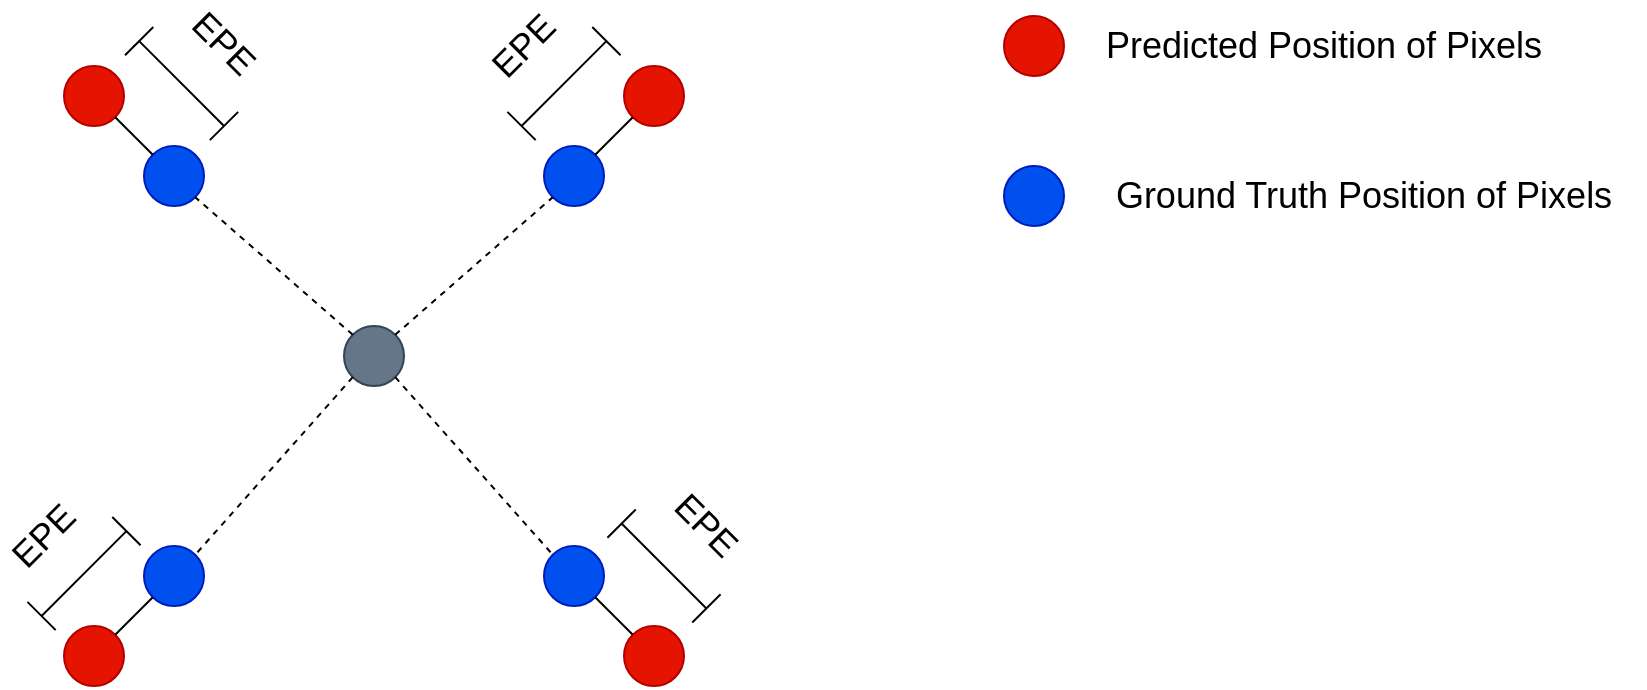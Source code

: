 <mxfile version="13.7.7" type="github">
  <diagram id="QpmHISXzCMV9x8H14dAg" name="Page-1">
    <mxGraphModel dx="1024" dy="654" grid="1" gridSize="10" guides="1" tooltips="1" connect="1" arrows="1" fold="1" page="1" pageScale="1" pageWidth="1169" pageHeight="827" math="0" shadow="0">
      <root>
        <mxCell id="0" />
        <mxCell id="1" parent="0" />
        <mxCell id="6RJOtlt90jfbvBGePQ3--1" value="" style="ellipse;whiteSpace=wrap;html=1;aspect=fixed;fillColor=#0050ef;strokeColor=#001DBC;fontColor=#ffffff;" vertex="1" parent="1">
          <mxGeometry x="220" y="190" width="30" height="30" as="geometry" />
        </mxCell>
        <mxCell id="6RJOtlt90jfbvBGePQ3--2" value="" style="ellipse;whiteSpace=wrap;html=1;aspect=fixed;fillColor=#0050ef;strokeColor=#001DBC;fontColor=#ffffff;" vertex="1" parent="1">
          <mxGeometry x="420" y="190" width="30" height="30" as="geometry" />
        </mxCell>
        <mxCell id="6RJOtlt90jfbvBGePQ3--3" value="" style="ellipse;whiteSpace=wrap;html=1;aspect=fixed;fillColor=#647687;strokeColor=#314354;fontColor=#ffffff;" vertex="1" parent="1">
          <mxGeometry x="320" y="280" width="30" height="30" as="geometry" />
        </mxCell>
        <mxCell id="6RJOtlt90jfbvBGePQ3--4" value="" style="ellipse;whiteSpace=wrap;html=1;aspect=fixed;fillColor=#0050ef;strokeColor=#001DBC;fontColor=#ffffff;" vertex="1" parent="1">
          <mxGeometry x="220" y="390" width="30" height="30" as="geometry" />
        </mxCell>
        <mxCell id="6RJOtlt90jfbvBGePQ3--6" value="" style="ellipse;whiteSpace=wrap;html=1;aspect=fixed;fillColor=#0050ef;strokeColor=#001DBC;fontColor=#ffffff;" vertex="1" parent="1">
          <mxGeometry x="420" y="390" width="30" height="30" as="geometry" />
        </mxCell>
        <mxCell id="6RJOtlt90jfbvBGePQ3--7" value="" style="ellipse;whiteSpace=wrap;html=1;aspect=fixed;fillColor=#e51400;strokeColor=#B20000;fontColor=#ffffff;" vertex="1" parent="1">
          <mxGeometry x="180" y="150" width="30" height="30" as="geometry" />
        </mxCell>
        <mxCell id="6RJOtlt90jfbvBGePQ3--8" value="" style="ellipse;whiteSpace=wrap;html=1;aspect=fixed;fillColor=#e51400;strokeColor=#B20000;fontColor=#ffffff;" vertex="1" parent="1">
          <mxGeometry x="460" y="430" width="30" height="30" as="geometry" />
        </mxCell>
        <mxCell id="6RJOtlt90jfbvBGePQ3--9" value="" style="ellipse;whiteSpace=wrap;html=1;aspect=fixed;fillColor=#e51400;strokeColor=#B20000;fontColor=#ffffff;" vertex="1" parent="1">
          <mxGeometry x="460" y="150" width="30" height="30" as="geometry" />
        </mxCell>
        <mxCell id="6RJOtlt90jfbvBGePQ3--10" value="" style="ellipse;whiteSpace=wrap;html=1;aspect=fixed;fillColor=#e51400;strokeColor=#B20000;fontColor=#ffffff;" vertex="1" parent="1">
          <mxGeometry x="180" y="430" width="30" height="30" as="geometry" />
        </mxCell>
        <mxCell id="6RJOtlt90jfbvBGePQ3--11" value="" style="endArrow=none;dashed=1;html=1;exitX=1;exitY=0;exitDx=0;exitDy=0;entryX=0;entryY=1;entryDx=0;entryDy=0;" edge="1" parent="1" source="6RJOtlt90jfbvBGePQ3--3" target="6RJOtlt90jfbvBGePQ3--2">
          <mxGeometry width="50" height="50" relative="1" as="geometry">
            <mxPoint x="430" y="300" as="sourcePoint" />
            <mxPoint x="480" y="250" as="targetPoint" />
          </mxGeometry>
        </mxCell>
        <mxCell id="6RJOtlt90jfbvBGePQ3--12" value="" style="endArrow=none;dashed=1;html=1;exitX=0;exitY=0;exitDx=0;exitDy=0;entryX=1;entryY=1;entryDx=0;entryDy=0;" edge="1" parent="1" source="6RJOtlt90jfbvBGePQ3--3" target="6RJOtlt90jfbvBGePQ3--1">
          <mxGeometry width="50" height="50" relative="1" as="geometry">
            <mxPoint x="355.607" y="294.393" as="sourcePoint" />
            <mxPoint x="444.393" y="225.607" as="targetPoint" />
          </mxGeometry>
        </mxCell>
        <mxCell id="6RJOtlt90jfbvBGePQ3--13" value="" style="endArrow=none;dashed=1;html=1;exitX=1;exitY=1;exitDx=0;exitDy=0;entryX=0;entryY=0;entryDx=0;entryDy=0;" edge="1" parent="1" source="6RJOtlt90jfbvBGePQ3--3" target="6RJOtlt90jfbvBGePQ3--6">
          <mxGeometry width="50" height="50" relative="1" as="geometry">
            <mxPoint x="365.607" y="304.393" as="sourcePoint" />
            <mxPoint x="454.393" y="235.607" as="targetPoint" />
          </mxGeometry>
        </mxCell>
        <mxCell id="6RJOtlt90jfbvBGePQ3--14" value="" style="endArrow=none;dashed=1;html=1;exitX=0;exitY=1;exitDx=0;exitDy=0;entryX=1;entryY=0;entryDx=0;entryDy=0;" edge="1" parent="1" source="6RJOtlt90jfbvBGePQ3--3" target="6RJOtlt90jfbvBGePQ3--4">
          <mxGeometry width="50" height="50" relative="1" as="geometry">
            <mxPoint x="375.607" y="314.393" as="sourcePoint" />
            <mxPoint x="464.393" y="245.607" as="targetPoint" />
          </mxGeometry>
        </mxCell>
        <mxCell id="6RJOtlt90jfbvBGePQ3--19" value="" style="endArrow=none;html=1;exitX=0;exitY=0;exitDx=0;exitDy=0;entryX=1;entryY=1;entryDx=0;entryDy=0;" edge="1" parent="1" source="6RJOtlt90jfbvBGePQ3--1" target="6RJOtlt90jfbvBGePQ3--7">
          <mxGeometry width="50" height="50" relative="1" as="geometry">
            <mxPoint x="430" y="300" as="sourcePoint" />
            <mxPoint x="480" y="250" as="targetPoint" />
          </mxGeometry>
        </mxCell>
        <mxCell id="6RJOtlt90jfbvBGePQ3--20" value="" style="endArrow=none;html=1;exitX=1;exitY=0;exitDx=0;exitDy=0;entryX=0;entryY=1;entryDx=0;entryDy=0;" edge="1" parent="1" source="6RJOtlt90jfbvBGePQ3--2" target="6RJOtlt90jfbvBGePQ3--9">
          <mxGeometry width="50" height="50" relative="1" as="geometry">
            <mxPoint x="430" y="300" as="sourcePoint" />
            <mxPoint x="480" y="250" as="targetPoint" />
          </mxGeometry>
        </mxCell>
        <mxCell id="6RJOtlt90jfbvBGePQ3--21" value="" style="endArrow=none;html=1;exitX=1;exitY=1;exitDx=0;exitDy=0;entryX=0;entryY=0;entryDx=0;entryDy=0;" edge="1" parent="1" source="6RJOtlt90jfbvBGePQ3--6" target="6RJOtlt90jfbvBGePQ3--8">
          <mxGeometry width="50" height="50" relative="1" as="geometry">
            <mxPoint x="430" y="300" as="sourcePoint" />
            <mxPoint x="480" y="250" as="targetPoint" />
          </mxGeometry>
        </mxCell>
        <mxCell id="6RJOtlt90jfbvBGePQ3--22" value="" style="endArrow=none;html=1;exitX=0;exitY=1;exitDx=0;exitDy=0;entryX=1;entryY=0;entryDx=0;entryDy=0;" edge="1" parent="1" source="6RJOtlt90jfbvBGePQ3--4" target="6RJOtlt90jfbvBGePQ3--10">
          <mxGeometry width="50" height="50" relative="1" as="geometry">
            <mxPoint x="430" y="300" as="sourcePoint" />
            <mxPoint x="480" y="250" as="targetPoint" />
          </mxGeometry>
        </mxCell>
        <mxCell id="6RJOtlt90jfbvBGePQ3--24" value="" style="shape=crossbar;whiteSpace=wrap;html=1;rounded=1;rotation=45;" vertex="1" parent="1">
          <mxGeometry x="208.79" y="148.79" width="60" height="20" as="geometry" />
        </mxCell>
        <mxCell id="6RJOtlt90jfbvBGePQ3--25" value="&lt;font style=&quot;font-size: 18px&quot;&gt;EPE&lt;/font&gt;" style="text;html=1;strokeColor=none;fillColor=none;align=center;verticalAlign=middle;whiteSpace=wrap;rounded=0;rotation=45;" vertex="1" parent="1">
          <mxGeometry x="240" y="128.79" width="40" height="20" as="geometry" />
        </mxCell>
        <mxCell id="6RJOtlt90jfbvBGePQ3--26" value="" style="shape=crossbar;whiteSpace=wrap;html=1;rounded=1;rotation=-45;" vertex="1" parent="1">
          <mxGeometry x="400" y="148.79" width="60" height="20" as="geometry" />
        </mxCell>
        <mxCell id="6RJOtlt90jfbvBGePQ3--27" value="&lt;font style=&quot;font-size: 18px&quot;&gt;EPE&lt;/font&gt;" style="text;html=1;strokeColor=none;fillColor=none;align=center;verticalAlign=middle;whiteSpace=wrap;rounded=0;rotation=45;" vertex="1" parent="1">
          <mxGeometry x="481.21" y="370" width="40" height="20" as="geometry" />
        </mxCell>
        <mxCell id="6RJOtlt90jfbvBGePQ3--30" value="" style="shape=crossbar;whiteSpace=wrap;html=1;rounded=1;rotation=45;" vertex="1" parent="1">
          <mxGeometry x="450" y="390" width="60" height="20" as="geometry" />
        </mxCell>
        <mxCell id="6RJOtlt90jfbvBGePQ3--31" value="&lt;font style=&quot;font-size: 18px&quot;&gt;EPE&lt;/font&gt;" style="text;html=1;strokeColor=none;fillColor=none;align=center;verticalAlign=middle;whiteSpace=wrap;rounded=0;rotation=-45;" vertex="1" parent="1">
          <mxGeometry x="390" y="130" width="40" height="20" as="geometry" />
        </mxCell>
        <mxCell id="6RJOtlt90jfbvBGePQ3--35" value="" style="shape=crossbar;whiteSpace=wrap;html=1;rounded=1;rotation=-45;" vertex="1" parent="1">
          <mxGeometry x="160" y="393.79" width="60" height="20" as="geometry" />
        </mxCell>
        <mxCell id="6RJOtlt90jfbvBGePQ3--36" value="&lt;font style=&quot;font-size: 18px&quot;&gt;EPE&lt;/font&gt;" style="text;html=1;strokeColor=none;fillColor=none;align=center;verticalAlign=middle;whiteSpace=wrap;rounded=0;rotation=-45;" vertex="1" parent="1">
          <mxGeometry x="150" y="375" width="40" height="20" as="geometry" />
        </mxCell>
        <mxCell id="6RJOtlt90jfbvBGePQ3--37" value="" style="ellipse;whiteSpace=wrap;html=1;aspect=fixed;fillColor=#e51400;strokeColor=#B20000;fontColor=#ffffff;" vertex="1" parent="1">
          <mxGeometry x="650" y="125" width="30" height="30" as="geometry" />
        </mxCell>
        <mxCell id="6RJOtlt90jfbvBGePQ3--38" value="" style="ellipse;whiteSpace=wrap;html=1;aspect=fixed;fillColor=#0050ef;strokeColor=#001DBC;fontColor=#ffffff;" vertex="1" parent="1">
          <mxGeometry x="650" y="200" width="30" height="30" as="geometry" />
        </mxCell>
        <mxCell id="6RJOtlt90jfbvBGePQ3--39" value="&lt;font style=&quot;font-size: 18px&quot;&gt;Ground Truth Position of Pixels&lt;/font&gt;" style="text;html=1;strokeColor=none;fillColor=none;align=center;verticalAlign=middle;whiteSpace=wrap;rounded=0;" vertex="1" parent="1">
          <mxGeometry x="690" y="205" width="280" height="20" as="geometry" />
        </mxCell>
        <mxCell id="6RJOtlt90jfbvBGePQ3--40" value="&lt;font style=&quot;font-size: 18px&quot;&gt;Predicted Position of Pixels&lt;/font&gt;" style="text;html=1;strokeColor=none;fillColor=none;align=center;verticalAlign=middle;whiteSpace=wrap;rounded=0;" vertex="1" parent="1">
          <mxGeometry x="690" y="130" width="240" height="20" as="geometry" />
        </mxCell>
      </root>
    </mxGraphModel>
  </diagram>
</mxfile>

